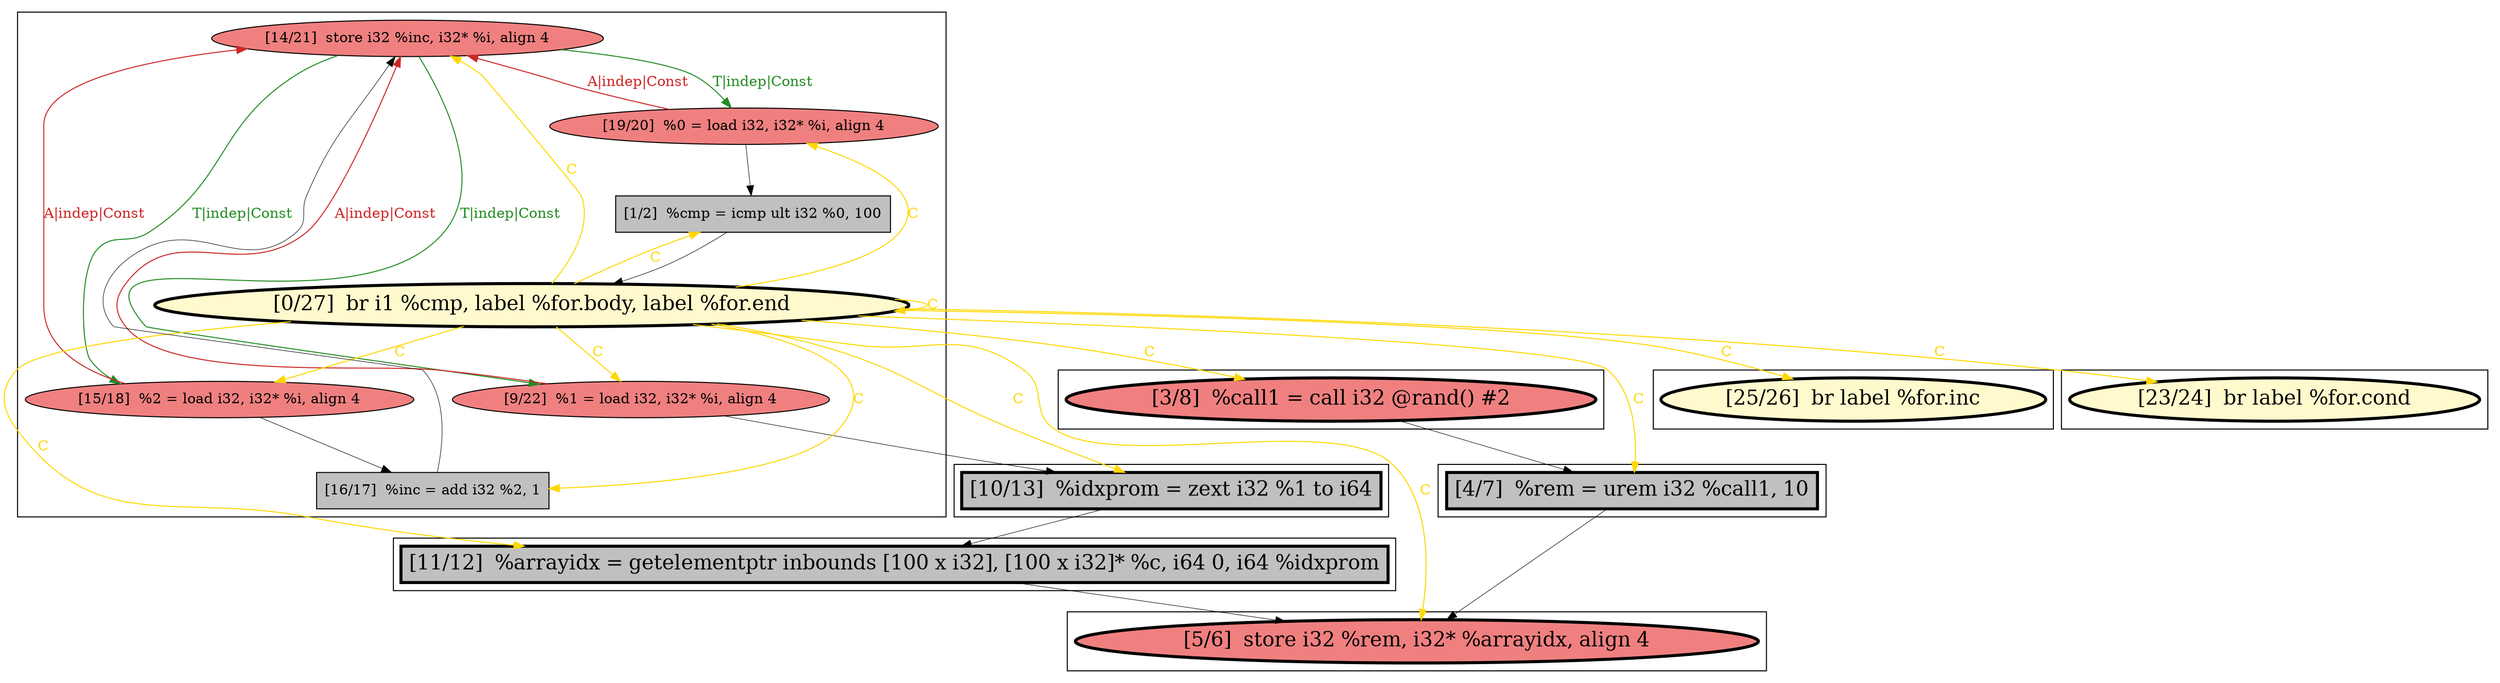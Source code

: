 
digraph G {



node288->node283 [style=solid,color=forestgreen,label="T|indep|Const",penwidth=1.0,fontcolor=forestgreen ]
node283->node288 [style=solid,color=firebrick3,label="A|indep|Const",penwidth=1.0,fontcolor=firebrick3 ]
node288->node285 [style=solid,color=forestgreen,label="T|indep|Const",penwidth=1.0,fontcolor=forestgreen ]
node287->node284 [style=solid,color=black,label="",penwidth=0.5,fontcolor=black ]
node292->node280 [style=solid,color=black,label="",penwidth=0.5,fontcolor=black ]
node281->node280 [style=solid,color=black,label="",penwidth=0.5,fontcolor=black ]
node288->node287 [style=solid,color=forestgreen,label="T|indep|Const",penwidth=1.0,fontcolor=forestgreen ]
node285->node291 [style=solid,color=black,label="",penwidth=0.5,fontcolor=black ]
node287->node288 [style=solid,color=firebrick3,label="A|indep|Const",penwidth=1.0,fontcolor=firebrick3 ]
node286->node280 [style=solid,color=gold,label="C",penwidth=1.0,fontcolor=gold ]
node284->node286 [style=solid,color=black,label="",penwidth=0.5,fontcolor=black ]
node286->node293 [style=solid,color=gold,label="C",penwidth=1.0,fontcolor=gold ]
node286->node286 [style=solid,color=gold,label="C",penwidth=1.0,fontcolor=gold ]
node289->node288 [style=solid,color=black,label="",penwidth=0.5,fontcolor=black ]
node286->node282 [style=solid,color=gold,label="C",penwidth=1.0,fontcolor=gold ]
node285->node288 [style=solid,color=firebrick3,label="A|indep|Const",penwidth=1.0,fontcolor=firebrick3 ]
node286->node285 [style=solid,color=gold,label="C",penwidth=1.0,fontcolor=gold ]
node286->node290 [style=solid,color=gold,label="C",penwidth=1.0,fontcolor=gold ]
node286->node289 [style=solid,color=gold,label="C",penwidth=1.0,fontcolor=gold ]
node286->node291 [style=solid,color=gold,label="C",penwidth=1.0,fontcolor=gold ]
node286->node283 [style=solid,color=gold,label="C",penwidth=1.0,fontcolor=gold ]
node286->node281 [style=solid,color=gold,label="C",penwidth=1.0,fontcolor=gold ]
node286->node288 [style=solid,color=gold,label="C",penwidth=1.0,fontcolor=gold ]
node286->node287 [style=solid,color=gold,label="C",penwidth=1.0,fontcolor=gold ]
node293->node281 [style=solid,color=black,label="",penwidth=0.5,fontcolor=black ]
node291->node292 [style=solid,color=black,label="",penwidth=0.5,fontcolor=black ]
node286->node284 [style=solid,color=gold,label="C",penwidth=1.0,fontcolor=gold ]
node286->node292 [style=solid,color=gold,label="C",penwidth=1.0,fontcolor=gold ]
node283->node289 [style=solid,color=black,label="",penwidth=0.5,fontcolor=black ]


subgraph cluster7 {


node293 [penwidth=3.0,fontsize=20,fillcolor=lightcoral,label="[3/8]  %call1 = call i32 @rand() #2",shape=ellipse,style=filled ]



}

subgraph cluster6 {


node292 [penwidth=3.0,fontsize=20,fillcolor=grey,label="[11/12]  %arrayidx = getelementptr inbounds [100 x i32], [100 x i32]* %c, i64 0, i64 %idxprom",shape=rectangle,style=filled ]



}

subgraph cluster0 {


node280 [penwidth=3.0,fontsize=20,fillcolor=lightcoral,label="[5/6]  store i32 %rem, i32* %arrayidx, align 4",shape=ellipse,style=filled ]



}

subgraph cluster5 {


node291 [penwidth=3.0,fontsize=20,fillcolor=grey,label="[10/13]  %idxprom = zext i32 %1 to i64",shape=rectangle,style=filled ]



}

subgraph cluster1 {


node281 [penwidth=3.0,fontsize=20,fillcolor=grey,label="[4/7]  %rem = urem i32 %call1, 10",shape=rectangle,style=filled ]



}

subgraph cluster2 {


node282 [penwidth=3.0,fontsize=20,fillcolor=lemonchiffon,label="[25/26]  br label %for.inc",shape=ellipse,style=filled ]



}

subgraph cluster3 {


node289 [fillcolor=grey,label="[16/17]  %inc = add i32 %2, 1",shape=rectangle,style=filled ]
node284 [fillcolor=grey,label="[1/2]  %cmp = icmp ult i32 %0, 100",shape=rectangle,style=filled ]
node288 [fillcolor=lightcoral,label="[14/21]  store i32 %inc, i32* %i, align 4",shape=ellipse,style=filled ]
node283 [fillcolor=lightcoral,label="[15/18]  %2 = load i32, i32* %i, align 4",shape=ellipse,style=filled ]
node285 [fillcolor=lightcoral,label="[9/22]  %1 = load i32, i32* %i, align 4",shape=ellipse,style=filled ]
node286 [penwidth=3.0,fontsize=20,fillcolor=lemonchiffon,label="[0/27]  br i1 %cmp, label %for.body, label %for.end",shape=ellipse,style=filled ]
node287 [fillcolor=lightcoral,label="[19/20]  %0 = load i32, i32* %i, align 4",shape=ellipse,style=filled ]



}

subgraph cluster4 {


node290 [penwidth=3.0,fontsize=20,fillcolor=lemonchiffon,label="[23/24]  br label %for.cond",shape=ellipse,style=filled ]



}

}

